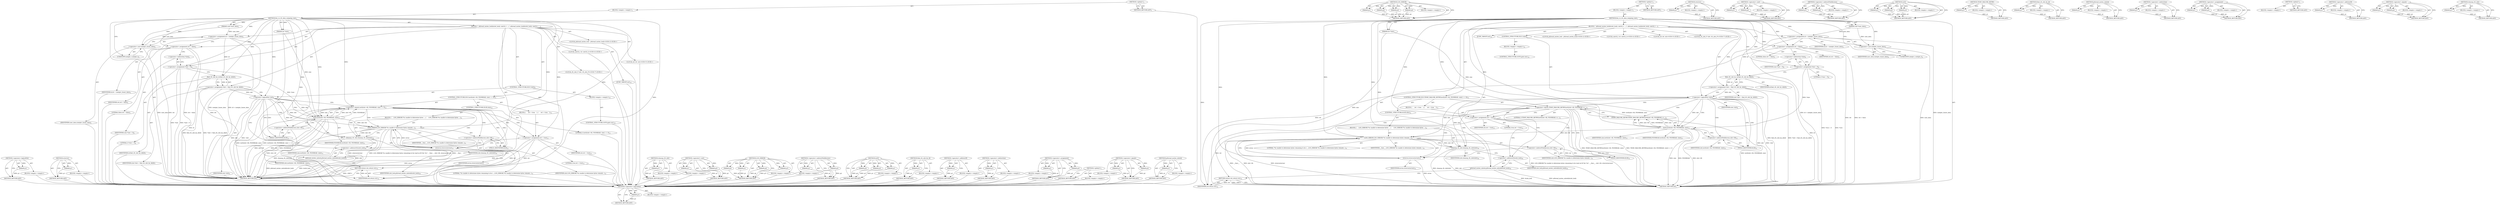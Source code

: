 digraph "cleanup_rfc_slot" {
vulnerable_117 [label=<(METHOD,&lt;operator&gt;.logicalNot)>];
vulnerable_118 [label=<(PARAM,p1)>];
vulnerable_119 [label=<(BLOCK,&lt;empty&gt;,&lt;empty&gt;)>];
vulnerable_120 [label=<(METHOD_RETURN,ANY)>];
vulnerable_144 [label=<(METHOD,strerror)>];
vulnerable_145 [label=<(PARAM,p1)>];
vulnerable_146 [label=<(BLOCK,&lt;empty&gt;,&lt;empty&gt;)>];
vulnerable_147 [label=<(METHOD_RETURN,ANY)>];
vulnerable_6 [label=<(METHOD,&lt;global&gt;)<SUB>1</SUB>>];
vulnerable_7 [label=<(BLOCK,&lt;empty&gt;,&lt;empty&gt;)<SUB>1</SUB>>];
vulnerable_8 [label=<(METHOD,bta_co_rfc_data_outgoing_size)<SUB>1</SUB>>];
vulnerable_9 [label=<(PARAM,void *user_data)<SUB>1</SUB>>];
vulnerable_10 [label=<(PARAM,int *size)<SUB>1</SUB>>];
vulnerable_11 [label=<(BLOCK,{
  pthread_mutex_lock(&amp;slot_lock);

 uint32_t ...,{
  pthread_mutex_lock(&amp;slot_lock);

 uint32_t ...)<SUB>1</SUB>>];
vulnerable_12 [label="<(LOCAL,pthread_mutex_lock : pthread_mutex_lock)<SUB>2</SUB>>"];
vulnerable_13 [label="<(LOCAL,uint32_t id: uint32_t)<SUB>4</SUB>>"];
vulnerable_14 [label=<(&lt;operator&gt;.assignment,id = (uintptr_t)user_data)<SUB>4</SUB>>];
vulnerable_15 [label=<(IDENTIFIER,id,id = (uintptr_t)user_data)<SUB>4</SUB>>];
vulnerable_16 [label=<(&lt;operator&gt;.cast,(uintptr_t)user_data)<SUB>4</SUB>>];
vulnerable_17 [label=<(UNKNOWN,uintptr_t,uintptr_t)<SUB>4</SUB>>];
vulnerable_18 [label=<(IDENTIFIER,user_data,(uintptr_t)user_data)<SUB>4</SUB>>];
vulnerable_19 [label="<(LOCAL,int ret: int)<SUB>5</SUB>>"];
vulnerable_20 [label=<(&lt;operator&gt;.assignment,ret = false)<SUB>5</SUB>>];
vulnerable_21 [label=<(IDENTIFIER,ret,ret = false)<SUB>5</SUB>>];
vulnerable_22 [label=<(LITERAL,false,ret = false)<SUB>5</SUB>>];
vulnerable_23 [label=<(&lt;operator&gt;.assignment,*size = 0)<SUB>6</SUB>>];
vulnerable_24 [label=<(&lt;operator&gt;.indirection,*size)<SUB>6</SUB>>];
vulnerable_25 [label=<(IDENTIFIER,size,*size = 0)<SUB>6</SUB>>];
vulnerable_26 [label=<(LITERAL,0,*size = 0)<SUB>6</SUB>>];
vulnerable_27 [label="<(LOCAL,rfc_slot_t* slot: rfc_slot_t*)<SUB>7</SUB>>"];
vulnerable_28 [label=<(&lt;operator&gt;.assignment,*slot = find_rfc_slot_by_id(id))<SUB>7</SUB>>];
vulnerable_29 [label=<(IDENTIFIER,slot,*slot = find_rfc_slot_by_id(id))<SUB>7</SUB>>];
vulnerable_30 [label=<(find_rfc_slot_by_id,find_rfc_slot_by_id(id))<SUB>7</SUB>>];
vulnerable_31 [label=<(IDENTIFIER,id,find_rfc_slot_by_id(id))<SUB>7</SUB>>];
vulnerable_32 [label=<(CONTROL_STRUCTURE,IF,if (!slot))<SUB>9</SUB>>];
vulnerable_33 [label=<(&lt;operator&gt;.logicalNot,!slot)<SUB>9</SUB>>];
vulnerable_34 [label=<(IDENTIFIER,slot,!slot)<SUB>9</SUB>>];
vulnerable_35 [label=<(BLOCK,&lt;empty&gt;,&lt;empty&gt;)<SUB>10</SUB>>];
vulnerable_36 [label=<(CONTROL_STRUCTURE,GOTO,goto out;)<SUB>10</SUB>>];
vulnerable_37 [label=<(CONTROL_STRUCTURE,IF,if (ioctl(slot-&gt;fd, FIONREAD, size) == 0))<SUB>12</SUB>>];
vulnerable_38 [label=<(&lt;operator&gt;.equals,ioctl(slot-&gt;fd, FIONREAD, size) == 0)<SUB>12</SUB>>];
vulnerable_39 [label=<(ioctl,ioctl(slot-&gt;fd, FIONREAD, size))<SUB>12</SUB>>];
vulnerable_40 [label=<(&lt;operator&gt;.indirectFieldAccess,slot-&gt;fd)<SUB>12</SUB>>];
vulnerable_41 [label=<(IDENTIFIER,slot,ioctl(slot-&gt;fd, FIONREAD, size))<SUB>12</SUB>>];
vulnerable_42 [label=<(FIELD_IDENTIFIER,fd,fd)<SUB>12</SUB>>];
vulnerable_43 [label=<(IDENTIFIER,FIONREAD,ioctl(slot-&gt;fd, FIONREAD, size))<SUB>12</SUB>>];
vulnerable_44 [label=<(IDENTIFIER,size,ioctl(slot-&gt;fd, FIONREAD, size))<SUB>12</SUB>>];
vulnerable_45 [label=<(LITERAL,0,ioctl(slot-&gt;fd, FIONREAD, size) == 0)<SUB>12</SUB>>];
vulnerable_46 [label=<(BLOCK,{
     ret = true;
   },{
     ret = true;
   })<SUB>12</SUB>>];
vulnerable_47 [label=<(&lt;operator&gt;.assignment,ret = true)<SUB>13</SUB>>];
vulnerable_48 [label=<(IDENTIFIER,ret,ret = true)<SUB>13</SUB>>];
vulnerable_49 [label=<(LITERAL,true,ret = true)<SUB>13</SUB>>];
vulnerable_50 [label=<(CONTROL_STRUCTURE,ELSE,else)<SUB>14</SUB>>];
vulnerable_51 [label=<(BLOCK,{
     LOG_ERROR(&quot;%s unable to determine bytes ...,{
     LOG_ERROR(&quot;%s unable to determine bytes ...)<SUB>14</SUB>>];
vulnerable_52 [label=<(LOG_ERROR,LOG_ERROR(&quot;%s unable to determine bytes remaini...)<SUB>15</SUB>>];
vulnerable_53 [label=<(LITERAL,&quot;%s unable to determine bytes remaining to be r...,LOG_ERROR(&quot;%s unable to determine bytes remaini...)<SUB>15</SUB>>];
vulnerable_54 [label=<(IDENTIFIER,__func__,LOG_ERROR(&quot;%s unable to determine bytes remaini...)<SUB>15</SUB>>];
vulnerable_55 [label=<(&lt;operator&gt;.indirectFieldAccess,slot-&gt;fd)<SUB>15</SUB>>];
vulnerable_56 [label=<(IDENTIFIER,slot,LOG_ERROR(&quot;%s unable to determine bytes remaini...)<SUB>15</SUB>>];
vulnerable_57 [label=<(FIELD_IDENTIFIER,fd,fd)<SUB>15</SUB>>];
vulnerable_58 [label=<(strerror,strerror(errno))<SUB>15</SUB>>];
vulnerable_59 [label=<(IDENTIFIER,errno,strerror(errno))<SUB>15</SUB>>];
vulnerable_60 [label=<(cleanup_rfc_slot,cleanup_rfc_slot(slot))<SUB>16</SUB>>];
vulnerable_61 [label=<(IDENTIFIER,slot,cleanup_rfc_slot(slot))<SUB>16</SUB>>];
vulnerable_62 [label=<(JUMP_TARGET,out)<SUB>19</SUB>>];
vulnerable_63 [label=<(pthread_mutex_unlock,pthread_mutex_unlock(&amp;slot_lock))<SUB>20</SUB>>];
vulnerable_64 [label=<(&lt;operator&gt;.addressOf,&amp;slot_lock)<SUB>20</SUB>>];
vulnerable_65 [label=<(IDENTIFIER,slot_lock,pthread_mutex_unlock(&amp;slot_lock))<SUB>20</SUB>>];
vulnerable_66 [label=<(RETURN,return ret;,return ret;)<SUB>21</SUB>>];
vulnerable_67 [label=<(IDENTIFIER,ret,return ret;)<SUB>21</SUB>>];
vulnerable_68 [label=<(METHOD_RETURN,int)<SUB>1</SUB>>];
vulnerable_70 [label=<(METHOD_RETURN,ANY)<SUB>1</SUB>>];
vulnerable_148 [label=<(METHOD,cleanup_rfc_slot)>];
vulnerable_149 [label=<(PARAM,p1)>];
vulnerable_150 [label=<(BLOCK,&lt;empty&gt;,&lt;empty&gt;)>];
vulnerable_151 [label=<(METHOD_RETURN,ANY)>];
vulnerable_104 [label=<(METHOD,&lt;operator&gt;.cast)>];
vulnerable_105 [label=<(PARAM,p1)>];
vulnerable_106 [label=<(PARAM,p2)>];
vulnerable_107 [label=<(BLOCK,&lt;empty&gt;,&lt;empty&gt;)>];
vulnerable_108 [label=<(METHOD_RETURN,ANY)>];
vulnerable_137 [label=<(METHOD,LOG_ERROR)>];
vulnerable_138 [label=<(PARAM,p1)>];
vulnerable_139 [label=<(PARAM,p2)>];
vulnerable_140 [label=<(PARAM,p3)>];
vulnerable_141 [label=<(PARAM,p4)>];
vulnerable_142 [label=<(BLOCK,&lt;empty&gt;,&lt;empty&gt;)>];
vulnerable_143 [label=<(METHOD_RETURN,ANY)>];
vulnerable_132 [label=<(METHOD,&lt;operator&gt;.indirectFieldAccess)>];
vulnerable_133 [label=<(PARAM,p1)>];
vulnerable_134 [label=<(PARAM,p2)>];
vulnerable_135 [label=<(BLOCK,&lt;empty&gt;,&lt;empty&gt;)>];
vulnerable_136 [label=<(METHOD_RETURN,ANY)>];
vulnerable_126 [label=<(METHOD,ioctl)>];
vulnerable_127 [label=<(PARAM,p1)>];
vulnerable_128 [label=<(PARAM,p2)>];
vulnerable_129 [label=<(PARAM,p3)>];
vulnerable_130 [label=<(BLOCK,&lt;empty&gt;,&lt;empty&gt;)>];
vulnerable_131 [label=<(METHOD_RETURN,ANY)>];
vulnerable_113 [label=<(METHOD,find_rfc_slot_by_id)>];
vulnerable_114 [label=<(PARAM,p1)>];
vulnerable_115 [label=<(BLOCK,&lt;empty&gt;,&lt;empty&gt;)>];
vulnerable_116 [label=<(METHOD_RETURN,ANY)>];
vulnerable_156 [label=<(METHOD,&lt;operator&gt;.addressOf)>];
vulnerable_157 [label=<(PARAM,p1)>];
vulnerable_158 [label=<(BLOCK,&lt;empty&gt;,&lt;empty&gt;)>];
vulnerable_159 [label=<(METHOD_RETURN,ANY)>];
vulnerable_109 [label=<(METHOD,&lt;operator&gt;.indirection)>];
vulnerable_110 [label=<(PARAM,p1)>];
vulnerable_111 [label=<(BLOCK,&lt;empty&gt;,&lt;empty&gt;)>];
vulnerable_112 [label=<(METHOD_RETURN,ANY)>];
vulnerable_99 [label=<(METHOD,&lt;operator&gt;.assignment)>];
vulnerable_100 [label=<(PARAM,p1)>];
vulnerable_101 [label=<(PARAM,p2)>];
vulnerable_102 [label=<(BLOCK,&lt;empty&gt;,&lt;empty&gt;)>];
vulnerable_103 [label=<(METHOD_RETURN,ANY)>];
vulnerable_93 [label=<(METHOD,&lt;global&gt;)<SUB>1</SUB>>];
vulnerable_94 [label=<(BLOCK,&lt;empty&gt;,&lt;empty&gt;)>];
vulnerable_95 [label=<(METHOD_RETURN,ANY)>];
vulnerable_121 [label=<(METHOD,&lt;operator&gt;.equals)>];
vulnerable_122 [label=<(PARAM,p1)>];
vulnerable_123 [label=<(PARAM,p2)>];
vulnerable_124 [label=<(BLOCK,&lt;empty&gt;,&lt;empty&gt;)>];
vulnerable_125 [label=<(METHOD_RETURN,ANY)>];
vulnerable_152 [label=<(METHOD,pthread_mutex_unlock)>];
vulnerable_153 [label=<(PARAM,p1)>];
vulnerable_154 [label=<(BLOCK,&lt;empty&gt;,&lt;empty&gt;)>];
vulnerable_155 [label=<(METHOD_RETURN,ANY)>];
fixed_118 [label=<(METHOD,&lt;operator&gt;.logicalNot)>];
fixed_119 [label=<(PARAM,p1)>];
fixed_120 [label=<(BLOCK,&lt;empty&gt;,&lt;empty&gt;)>];
fixed_121 [label=<(METHOD_RETURN,ANY)>];
fixed_142 [label=<(METHOD,LOG_ERROR)>];
fixed_143 [label=<(PARAM,p1)>];
fixed_144 [label=<(PARAM,p2)>];
fixed_145 [label=<(PARAM,p3)>];
fixed_146 [label=<(PARAM,p4)>];
fixed_147 [label=<(BLOCK,&lt;empty&gt;,&lt;empty&gt;)>];
fixed_148 [label=<(METHOD_RETURN,ANY)>];
fixed_6 [label=<(METHOD,&lt;global&gt;)<SUB>1</SUB>>];
fixed_7 [label=<(BLOCK,&lt;empty&gt;,&lt;empty&gt;)<SUB>1</SUB>>];
fixed_8 [label=<(METHOD,bta_co_rfc_data_outgoing_size)<SUB>1</SUB>>];
fixed_9 [label=<(PARAM,void *user_data)<SUB>1</SUB>>];
fixed_10 [label=<(PARAM,int *size)<SUB>1</SUB>>];
fixed_11 [label=<(BLOCK,{
  pthread_mutex_lock(&amp;slot_lock);

 uint32_t ...,{
  pthread_mutex_lock(&amp;slot_lock);

 uint32_t ...)<SUB>1</SUB>>];
fixed_12 [label="<(LOCAL,pthread_mutex_lock : pthread_mutex_lock)<SUB>2</SUB>>"];
fixed_13 [label="<(LOCAL,uint32_t id: uint32_t)<SUB>4</SUB>>"];
fixed_14 [label=<(&lt;operator&gt;.assignment,id = (uintptr_t)user_data)<SUB>4</SUB>>];
fixed_15 [label=<(IDENTIFIER,id,id = (uintptr_t)user_data)<SUB>4</SUB>>];
fixed_16 [label=<(&lt;operator&gt;.cast,(uintptr_t)user_data)<SUB>4</SUB>>];
fixed_17 [label=<(UNKNOWN,uintptr_t,uintptr_t)<SUB>4</SUB>>];
fixed_18 [label=<(IDENTIFIER,user_data,(uintptr_t)user_data)<SUB>4</SUB>>];
fixed_19 [label="<(LOCAL,int ret: int)<SUB>5</SUB>>"];
fixed_20 [label=<(&lt;operator&gt;.assignment,ret = false)<SUB>5</SUB>>];
fixed_21 [label=<(IDENTIFIER,ret,ret = false)<SUB>5</SUB>>];
fixed_22 [label=<(LITERAL,false,ret = false)<SUB>5</SUB>>];
fixed_23 [label=<(&lt;operator&gt;.assignment,*size = 0)<SUB>6</SUB>>];
fixed_24 [label=<(&lt;operator&gt;.indirection,*size)<SUB>6</SUB>>];
fixed_25 [label=<(IDENTIFIER,size,*size = 0)<SUB>6</SUB>>];
fixed_26 [label=<(LITERAL,0,*size = 0)<SUB>6</SUB>>];
fixed_27 [label="<(LOCAL,rfc_slot_t* slot: rfc_slot_t*)<SUB>7</SUB>>"];
fixed_28 [label=<(&lt;operator&gt;.assignment,*slot = find_rfc_slot_by_id(id))<SUB>7</SUB>>];
fixed_29 [label=<(IDENTIFIER,slot,*slot = find_rfc_slot_by_id(id))<SUB>7</SUB>>];
fixed_30 [label=<(find_rfc_slot_by_id,find_rfc_slot_by_id(id))<SUB>7</SUB>>];
fixed_31 [label=<(IDENTIFIER,id,find_rfc_slot_by_id(id))<SUB>7</SUB>>];
fixed_32 [label=<(CONTROL_STRUCTURE,IF,if (!slot))<SUB>9</SUB>>];
fixed_33 [label=<(&lt;operator&gt;.logicalNot,!slot)<SUB>9</SUB>>];
fixed_34 [label=<(IDENTIFIER,slot,!slot)<SUB>9</SUB>>];
fixed_35 [label=<(BLOCK,&lt;empty&gt;,&lt;empty&gt;)<SUB>10</SUB>>];
fixed_36 [label=<(CONTROL_STRUCTURE,GOTO,goto out;)<SUB>10</SUB>>];
fixed_37 [label=<(CONTROL_STRUCTURE,IF,if (TEMP_FAILURE_RETRY(ioctl(slot-&gt;fd, FIONREAD, size)) == 0))<SUB>12</SUB>>];
fixed_38 [label=<(&lt;operator&gt;.equals,TEMP_FAILURE_RETRY(ioctl(slot-&gt;fd, FIONREAD, si...)<SUB>12</SUB>>];
fixed_39 [label=<(TEMP_FAILURE_RETRY,TEMP_FAILURE_RETRY(ioctl(slot-&gt;fd, FIONREAD, si...)<SUB>12</SUB>>];
fixed_40 [label=<(ioctl,ioctl(slot-&gt;fd, FIONREAD, size))<SUB>12</SUB>>];
fixed_41 [label=<(&lt;operator&gt;.indirectFieldAccess,slot-&gt;fd)<SUB>12</SUB>>];
fixed_42 [label=<(IDENTIFIER,slot,ioctl(slot-&gt;fd, FIONREAD, size))<SUB>12</SUB>>];
fixed_43 [label=<(FIELD_IDENTIFIER,fd,fd)<SUB>12</SUB>>];
fixed_44 [label=<(IDENTIFIER,FIONREAD,ioctl(slot-&gt;fd, FIONREAD, size))<SUB>12</SUB>>];
fixed_45 [label=<(IDENTIFIER,size,ioctl(slot-&gt;fd, FIONREAD, size))<SUB>12</SUB>>];
fixed_46 [label=<(LITERAL,0,TEMP_FAILURE_RETRY(ioctl(slot-&gt;fd, FIONREAD, si...)<SUB>12</SUB>>];
fixed_47 [label=<(BLOCK,{
     ret = true;
   },{
     ret = true;
   })<SUB>12</SUB>>];
fixed_48 [label=<(&lt;operator&gt;.assignment,ret = true)<SUB>13</SUB>>];
fixed_49 [label=<(IDENTIFIER,ret,ret = true)<SUB>13</SUB>>];
fixed_50 [label=<(LITERAL,true,ret = true)<SUB>13</SUB>>];
fixed_51 [label=<(CONTROL_STRUCTURE,ELSE,else)<SUB>14</SUB>>];
fixed_52 [label=<(BLOCK,{
     LOG_ERROR(&quot;%s unable to determine bytes ...,{
     LOG_ERROR(&quot;%s unable to determine bytes ...)<SUB>14</SUB>>];
fixed_53 [label=<(LOG_ERROR,LOG_ERROR(&quot;%s unable to determine bytes remaini...)<SUB>15</SUB>>];
fixed_54 [label=<(LITERAL,&quot;%s unable to determine bytes remaining to be r...,LOG_ERROR(&quot;%s unable to determine bytes remaini...)<SUB>15</SUB>>];
fixed_55 [label=<(IDENTIFIER,__func__,LOG_ERROR(&quot;%s unable to determine bytes remaini...)<SUB>15</SUB>>];
fixed_56 [label=<(&lt;operator&gt;.indirectFieldAccess,slot-&gt;fd)<SUB>15</SUB>>];
fixed_57 [label=<(IDENTIFIER,slot,LOG_ERROR(&quot;%s unable to determine bytes remaini...)<SUB>15</SUB>>];
fixed_58 [label=<(FIELD_IDENTIFIER,fd,fd)<SUB>15</SUB>>];
fixed_59 [label=<(strerror,strerror(errno))<SUB>15</SUB>>];
fixed_60 [label=<(IDENTIFIER,errno,strerror(errno))<SUB>15</SUB>>];
fixed_61 [label=<(cleanup_rfc_slot,cleanup_rfc_slot(slot))<SUB>16</SUB>>];
fixed_62 [label=<(IDENTIFIER,slot,cleanup_rfc_slot(slot))<SUB>16</SUB>>];
fixed_63 [label=<(JUMP_TARGET,out)<SUB>19</SUB>>];
fixed_64 [label=<(pthread_mutex_unlock,pthread_mutex_unlock(&amp;slot_lock))<SUB>20</SUB>>];
fixed_65 [label=<(&lt;operator&gt;.addressOf,&amp;slot_lock)<SUB>20</SUB>>];
fixed_66 [label=<(IDENTIFIER,slot_lock,pthread_mutex_unlock(&amp;slot_lock))<SUB>20</SUB>>];
fixed_67 [label=<(RETURN,return ret;,return ret;)<SUB>21</SUB>>];
fixed_68 [label=<(IDENTIFIER,ret,return ret;)<SUB>21</SUB>>];
fixed_69 [label=<(METHOD_RETURN,int)<SUB>1</SUB>>];
fixed_71 [label=<(METHOD_RETURN,ANY)<SUB>1</SUB>>];
fixed_149 [label=<(METHOD,strerror)>];
fixed_150 [label=<(PARAM,p1)>];
fixed_151 [label=<(BLOCK,&lt;empty&gt;,&lt;empty&gt;)>];
fixed_152 [label=<(METHOD_RETURN,ANY)>];
fixed_105 [label=<(METHOD,&lt;operator&gt;.cast)>];
fixed_106 [label=<(PARAM,p1)>];
fixed_107 [label=<(PARAM,p2)>];
fixed_108 [label=<(BLOCK,&lt;empty&gt;,&lt;empty&gt;)>];
fixed_109 [label=<(METHOD_RETURN,ANY)>];
fixed_137 [label=<(METHOD,&lt;operator&gt;.indirectFieldAccess)>];
fixed_138 [label=<(PARAM,p1)>];
fixed_139 [label=<(PARAM,p2)>];
fixed_140 [label=<(BLOCK,&lt;empty&gt;,&lt;empty&gt;)>];
fixed_141 [label=<(METHOD_RETURN,ANY)>];
fixed_131 [label=<(METHOD,ioctl)>];
fixed_132 [label=<(PARAM,p1)>];
fixed_133 [label=<(PARAM,p2)>];
fixed_134 [label=<(PARAM,p3)>];
fixed_135 [label=<(BLOCK,&lt;empty&gt;,&lt;empty&gt;)>];
fixed_136 [label=<(METHOD_RETURN,ANY)>];
fixed_127 [label=<(METHOD,TEMP_FAILURE_RETRY)>];
fixed_128 [label=<(PARAM,p1)>];
fixed_129 [label=<(BLOCK,&lt;empty&gt;,&lt;empty&gt;)>];
fixed_130 [label=<(METHOD_RETURN,ANY)>];
fixed_114 [label=<(METHOD,find_rfc_slot_by_id)>];
fixed_115 [label=<(PARAM,p1)>];
fixed_116 [label=<(BLOCK,&lt;empty&gt;,&lt;empty&gt;)>];
fixed_117 [label=<(METHOD_RETURN,ANY)>];
fixed_157 [label=<(METHOD,pthread_mutex_unlock)>];
fixed_158 [label=<(PARAM,p1)>];
fixed_159 [label=<(BLOCK,&lt;empty&gt;,&lt;empty&gt;)>];
fixed_160 [label=<(METHOD_RETURN,ANY)>];
fixed_110 [label=<(METHOD,&lt;operator&gt;.indirection)>];
fixed_111 [label=<(PARAM,p1)>];
fixed_112 [label=<(BLOCK,&lt;empty&gt;,&lt;empty&gt;)>];
fixed_113 [label=<(METHOD_RETURN,ANY)>];
fixed_100 [label=<(METHOD,&lt;operator&gt;.assignment)>];
fixed_101 [label=<(PARAM,p1)>];
fixed_102 [label=<(PARAM,p2)>];
fixed_103 [label=<(BLOCK,&lt;empty&gt;,&lt;empty&gt;)>];
fixed_104 [label=<(METHOD_RETURN,ANY)>];
fixed_94 [label=<(METHOD,&lt;global&gt;)<SUB>1</SUB>>];
fixed_95 [label=<(BLOCK,&lt;empty&gt;,&lt;empty&gt;)>];
fixed_96 [label=<(METHOD_RETURN,ANY)>];
fixed_161 [label=<(METHOD,&lt;operator&gt;.addressOf)>];
fixed_162 [label=<(PARAM,p1)>];
fixed_163 [label=<(BLOCK,&lt;empty&gt;,&lt;empty&gt;)>];
fixed_164 [label=<(METHOD_RETURN,ANY)>];
fixed_122 [label=<(METHOD,&lt;operator&gt;.equals)>];
fixed_123 [label=<(PARAM,p1)>];
fixed_124 [label=<(PARAM,p2)>];
fixed_125 [label=<(BLOCK,&lt;empty&gt;,&lt;empty&gt;)>];
fixed_126 [label=<(METHOD_RETURN,ANY)>];
fixed_153 [label=<(METHOD,cleanup_rfc_slot)>];
fixed_154 [label=<(PARAM,p1)>];
fixed_155 [label=<(BLOCK,&lt;empty&gt;,&lt;empty&gt;)>];
fixed_156 [label=<(METHOD_RETURN,ANY)>];
vulnerable_117 -> vulnerable_118  [key=0, label="AST: "];
vulnerable_117 -> vulnerable_118  [key=1, label="DDG: "];
vulnerable_117 -> vulnerable_119  [key=0, label="AST: "];
vulnerable_117 -> vulnerable_120  [key=0, label="AST: "];
vulnerable_117 -> vulnerable_120  [key=1, label="CFG: "];
vulnerable_118 -> vulnerable_120  [key=0, label="DDG: p1"];
vulnerable_119 -> fixed_118  [key=0];
vulnerable_120 -> fixed_118  [key=0];
vulnerable_144 -> vulnerable_145  [key=0, label="AST: "];
vulnerable_144 -> vulnerable_145  [key=1, label="DDG: "];
vulnerable_144 -> vulnerable_146  [key=0, label="AST: "];
vulnerable_144 -> vulnerable_147  [key=0, label="AST: "];
vulnerable_144 -> vulnerable_147  [key=1, label="CFG: "];
vulnerable_145 -> vulnerable_147  [key=0, label="DDG: p1"];
vulnerable_146 -> fixed_118  [key=0];
vulnerable_147 -> fixed_118  [key=0];
vulnerable_6 -> vulnerable_7  [key=0, label="AST: "];
vulnerable_6 -> vulnerable_70  [key=0, label="AST: "];
vulnerable_6 -> vulnerable_70  [key=1, label="CFG: "];
vulnerable_7 -> vulnerable_8  [key=0, label="AST: "];
vulnerable_8 -> vulnerable_9  [key=0, label="AST: "];
vulnerable_8 -> vulnerable_9  [key=1, label="DDG: "];
vulnerable_8 -> vulnerable_10  [key=0, label="AST: "];
vulnerable_8 -> vulnerable_10  [key=1, label="DDG: "];
vulnerable_8 -> vulnerable_11  [key=0, label="AST: "];
vulnerable_8 -> vulnerable_68  [key=0, label="AST: "];
vulnerable_8 -> vulnerable_17  [key=0, label="CFG: "];
vulnerable_8 -> vulnerable_14  [key=0, label="DDG: "];
vulnerable_8 -> vulnerable_20  [key=0, label="DDG: "];
vulnerable_8 -> vulnerable_23  [key=0, label="DDG: "];
vulnerable_8 -> vulnerable_63  [key=0, label="DDG: "];
vulnerable_8 -> vulnerable_67  [key=0, label="DDG: "];
vulnerable_8 -> vulnerable_16  [key=0, label="DDG: "];
vulnerable_8 -> vulnerable_30  [key=0, label="DDG: "];
vulnerable_8 -> vulnerable_33  [key=0, label="DDG: "];
vulnerable_8 -> vulnerable_38  [key=0, label="DDG: "];
vulnerable_8 -> vulnerable_47  [key=0, label="DDG: "];
vulnerable_8 -> vulnerable_39  [key=0, label="DDG: "];
vulnerable_8 -> vulnerable_52  [key=0, label="DDG: "];
vulnerable_8 -> vulnerable_60  [key=0, label="DDG: "];
vulnerable_8 -> vulnerable_58  [key=0, label="DDG: "];
vulnerable_9 -> vulnerable_14  [key=0, label="DDG: user_data"];
vulnerable_9 -> vulnerable_16  [key=0, label="DDG: user_data"];
vulnerable_10 -> vulnerable_68  [key=0, label="DDG: size"];
vulnerable_10 -> vulnerable_39  [key=0, label="DDG: size"];
vulnerable_11 -> vulnerable_12  [key=0, label="AST: "];
vulnerable_11 -> vulnerable_13  [key=0, label="AST: "];
vulnerable_11 -> vulnerable_14  [key=0, label="AST: "];
vulnerable_11 -> vulnerable_19  [key=0, label="AST: "];
vulnerable_11 -> vulnerable_20  [key=0, label="AST: "];
vulnerable_11 -> vulnerable_23  [key=0, label="AST: "];
vulnerable_11 -> vulnerable_27  [key=0, label="AST: "];
vulnerable_11 -> vulnerable_28  [key=0, label="AST: "];
vulnerable_11 -> vulnerable_32  [key=0, label="AST: "];
vulnerable_11 -> vulnerable_37  [key=0, label="AST: "];
vulnerable_11 -> vulnerable_62  [key=0, label="AST: "];
vulnerable_11 -> vulnerable_63  [key=0, label="AST: "];
vulnerable_11 -> vulnerable_66  [key=0, label="AST: "];
vulnerable_12 -> fixed_118  [key=0];
vulnerable_13 -> fixed_118  [key=0];
vulnerable_14 -> vulnerable_15  [key=0, label="AST: "];
vulnerable_14 -> vulnerable_16  [key=0, label="AST: "];
vulnerable_14 -> vulnerable_20  [key=0, label="CFG: "];
vulnerable_14 -> vulnerable_68  [key=0, label="DDG: (uintptr_t)user_data"];
vulnerable_14 -> vulnerable_68  [key=1, label="DDG: id = (uintptr_t)user_data"];
vulnerable_14 -> vulnerable_30  [key=0, label="DDG: id"];
vulnerable_15 -> fixed_118  [key=0];
vulnerable_16 -> vulnerable_17  [key=0, label="AST: "];
vulnerable_16 -> vulnerable_18  [key=0, label="AST: "];
vulnerable_16 -> vulnerable_14  [key=0, label="CFG: "];
vulnerable_16 -> vulnerable_68  [key=0, label="DDG: user_data"];
vulnerable_17 -> vulnerable_16  [key=0, label="CFG: "];
vulnerable_18 -> fixed_118  [key=0];
vulnerable_19 -> fixed_118  [key=0];
vulnerable_20 -> vulnerable_21  [key=0, label="AST: "];
vulnerable_20 -> vulnerable_22  [key=0, label="AST: "];
vulnerable_20 -> vulnerable_24  [key=0, label="CFG: "];
vulnerable_20 -> vulnerable_68  [key=0, label="DDG: ret"];
vulnerable_20 -> vulnerable_68  [key=1, label="DDG: ret = false"];
vulnerable_20 -> vulnerable_67  [key=0, label="DDG: ret"];
vulnerable_21 -> fixed_118  [key=0];
vulnerable_22 -> fixed_118  [key=0];
vulnerable_23 -> vulnerable_24  [key=0, label="AST: "];
vulnerable_23 -> vulnerable_26  [key=0, label="AST: "];
vulnerable_23 -> vulnerable_30  [key=0, label="CFG: "];
vulnerable_23 -> vulnerable_68  [key=0, label="DDG: *size"];
vulnerable_23 -> vulnerable_68  [key=1, label="DDG: *size = 0"];
vulnerable_23 -> vulnerable_39  [key=0, label="DDG: *size"];
vulnerable_24 -> vulnerable_25  [key=0, label="AST: "];
vulnerable_24 -> vulnerable_23  [key=0, label="CFG: "];
vulnerable_25 -> fixed_118  [key=0];
vulnerable_26 -> fixed_118  [key=0];
vulnerable_27 -> fixed_118  [key=0];
vulnerable_28 -> vulnerable_29  [key=0, label="AST: "];
vulnerable_28 -> vulnerable_30  [key=0, label="AST: "];
vulnerable_28 -> vulnerable_33  [key=0, label="CFG: "];
vulnerable_28 -> vulnerable_33  [key=1, label="DDG: slot"];
vulnerable_28 -> vulnerable_68  [key=0, label="DDG: find_rfc_slot_by_id(id)"];
vulnerable_28 -> vulnerable_68  [key=1, label="DDG: *slot = find_rfc_slot_by_id(id)"];
vulnerable_29 -> fixed_118  [key=0];
vulnerable_30 -> vulnerable_31  [key=0, label="AST: "];
vulnerable_30 -> vulnerable_28  [key=0, label="CFG: "];
vulnerable_30 -> vulnerable_28  [key=1, label="DDG: id"];
vulnerable_30 -> vulnerable_68  [key=0, label="DDG: id"];
vulnerable_31 -> fixed_118  [key=0];
vulnerable_32 -> vulnerable_33  [key=0, label="AST: "];
vulnerable_32 -> vulnerable_35  [key=0, label="AST: "];
vulnerable_33 -> vulnerable_34  [key=0, label="AST: "];
vulnerable_33 -> vulnerable_64  [key=0, label="CFG: "];
vulnerable_33 -> vulnerable_42  [key=0, label="CFG: "];
vulnerable_33 -> vulnerable_42  [key=1, label="CDG: "];
vulnerable_33 -> vulnerable_68  [key=0, label="DDG: slot"];
vulnerable_33 -> vulnerable_68  [key=1, label="DDG: !slot"];
vulnerable_33 -> vulnerable_39  [key=0, label="DDG: slot"];
vulnerable_33 -> vulnerable_39  [key=1, label="CDG: "];
vulnerable_33 -> vulnerable_52  [key=0, label="DDG: slot"];
vulnerable_33 -> vulnerable_60  [key=0, label="DDG: slot"];
vulnerable_33 -> vulnerable_40  [key=0, label="CDG: "];
vulnerable_33 -> vulnerable_38  [key=0, label="CDG: "];
vulnerable_34 -> fixed_118  [key=0];
vulnerable_35 -> vulnerable_36  [key=0, label="AST: "];
vulnerable_36 -> fixed_118  [key=0];
vulnerable_37 -> vulnerable_38  [key=0, label="AST: "];
vulnerable_37 -> vulnerable_46  [key=0, label="AST: "];
vulnerable_37 -> vulnerable_50  [key=0, label="AST: "];
vulnerable_38 -> vulnerable_39  [key=0, label="AST: "];
vulnerable_38 -> vulnerable_45  [key=0, label="AST: "];
vulnerable_38 -> vulnerable_47  [key=0, label="CFG: "];
vulnerable_38 -> vulnerable_47  [key=1, label="CDG: "];
vulnerable_38 -> vulnerable_57  [key=0, label="CFG: "];
vulnerable_38 -> vulnerable_57  [key=1, label="CDG: "];
vulnerable_38 -> vulnerable_68  [key=0, label="DDG: ioctl(slot-&gt;fd, FIONREAD, size)"];
vulnerable_38 -> vulnerable_68  [key=1, label="DDG: ioctl(slot-&gt;fd, FIONREAD, size) == 0"];
vulnerable_38 -> vulnerable_58  [key=0, label="CDG: "];
vulnerable_38 -> vulnerable_60  [key=0, label="CDG: "];
vulnerable_38 -> vulnerable_52  [key=0, label="CDG: "];
vulnerable_38 -> vulnerable_55  [key=0, label="CDG: "];
vulnerable_39 -> vulnerable_40  [key=0, label="AST: "];
vulnerable_39 -> vulnerable_43  [key=0, label="AST: "];
vulnerable_39 -> vulnerable_44  [key=0, label="AST: "];
vulnerable_39 -> vulnerable_38  [key=0, label="CFG: "];
vulnerable_39 -> vulnerable_38  [key=1, label="DDG: slot-&gt;fd"];
vulnerable_39 -> vulnerable_38  [key=2, label="DDG: FIONREAD"];
vulnerable_39 -> vulnerable_38  [key=3, label="DDG: size"];
vulnerable_39 -> vulnerable_68  [key=0, label="DDG: slot-&gt;fd"];
vulnerable_39 -> vulnerable_68  [key=1, label="DDG: size"];
vulnerable_39 -> vulnerable_68  [key=2, label="DDG: FIONREAD"];
vulnerable_39 -> vulnerable_52  [key=0, label="DDG: slot-&gt;fd"];
vulnerable_40 -> vulnerable_41  [key=0, label="AST: "];
vulnerable_40 -> vulnerable_42  [key=0, label="AST: "];
vulnerable_40 -> vulnerable_39  [key=0, label="CFG: "];
vulnerable_41 -> fixed_118  [key=0];
vulnerable_42 -> vulnerable_40  [key=0, label="CFG: "];
vulnerable_43 -> fixed_118  [key=0];
vulnerable_44 -> fixed_118  [key=0];
vulnerable_45 -> fixed_118  [key=0];
vulnerable_46 -> vulnerable_47  [key=0, label="AST: "];
vulnerable_47 -> vulnerable_48  [key=0, label="AST: "];
vulnerable_47 -> vulnerable_49  [key=0, label="AST: "];
vulnerable_47 -> vulnerable_64  [key=0, label="CFG: "];
vulnerable_47 -> vulnerable_68  [key=0, label="DDG: ret"];
vulnerable_47 -> vulnerable_68  [key=1, label="DDG: ret = true"];
vulnerable_47 -> vulnerable_67  [key=0, label="DDG: ret"];
vulnerable_48 -> fixed_118  [key=0];
vulnerable_49 -> fixed_118  [key=0];
vulnerable_50 -> vulnerable_51  [key=0, label="AST: "];
vulnerable_51 -> vulnerable_52  [key=0, label="AST: "];
vulnerable_51 -> vulnerable_60  [key=0, label="AST: "];
vulnerable_52 -> vulnerable_53  [key=0, label="AST: "];
vulnerable_52 -> vulnerable_54  [key=0, label="AST: "];
vulnerable_52 -> vulnerable_55  [key=0, label="AST: "];
vulnerable_52 -> vulnerable_58  [key=0, label="AST: "];
vulnerable_52 -> vulnerable_60  [key=0, label="CFG: "];
vulnerable_52 -> vulnerable_60  [key=1, label="DDG: slot-&gt;fd"];
vulnerable_52 -> vulnerable_68  [key=0, label="DDG: slot-&gt;fd"];
vulnerable_52 -> vulnerable_68  [key=1, label="DDG: strerror(errno)"];
vulnerable_52 -> vulnerable_68  [key=2, label="DDG: LOG_ERROR(&quot;%s unable to determine bytes remaining to be read on fd %d: %s&quot;, __func__, slot-&gt;fd, strerror(errno))"];
vulnerable_52 -> vulnerable_68  [key=3, label="DDG: __func__"];
vulnerable_53 -> fixed_118  [key=0];
vulnerable_54 -> fixed_118  [key=0];
vulnerable_55 -> vulnerable_56  [key=0, label="AST: "];
vulnerable_55 -> vulnerable_57  [key=0, label="AST: "];
vulnerable_55 -> vulnerable_58  [key=0, label="CFG: "];
vulnerable_56 -> fixed_118  [key=0];
vulnerable_57 -> vulnerable_55  [key=0, label="CFG: "];
vulnerable_58 -> vulnerable_59  [key=0, label="AST: "];
vulnerable_58 -> vulnerable_52  [key=0, label="CFG: "];
vulnerable_58 -> vulnerable_52  [key=1, label="DDG: errno"];
vulnerable_58 -> vulnerable_68  [key=0, label="DDG: errno"];
vulnerable_59 -> fixed_118  [key=0];
vulnerable_60 -> vulnerable_61  [key=0, label="AST: "];
vulnerable_60 -> vulnerable_64  [key=0, label="CFG: "];
vulnerable_60 -> vulnerable_68  [key=0, label="DDG: slot"];
vulnerable_60 -> vulnerable_68  [key=1, label="DDG: cleanup_rfc_slot(slot)"];
vulnerable_61 -> fixed_118  [key=0];
vulnerable_62 -> fixed_118  [key=0];
vulnerable_63 -> vulnerable_64  [key=0, label="AST: "];
vulnerable_63 -> vulnerable_66  [key=0, label="CFG: "];
vulnerable_63 -> vulnerable_68  [key=0, label="DDG: &amp;slot_lock"];
vulnerable_63 -> vulnerable_68  [key=1, label="DDG: pthread_mutex_unlock(&amp;slot_lock)"];
vulnerable_64 -> vulnerable_65  [key=0, label="AST: "];
vulnerable_64 -> vulnerable_63  [key=0, label="CFG: "];
vulnerable_65 -> fixed_118  [key=0];
vulnerable_66 -> vulnerable_67  [key=0, label="AST: "];
vulnerable_66 -> vulnerable_68  [key=0, label="CFG: "];
vulnerable_66 -> vulnerable_68  [key=1, label="DDG: &lt;RET&gt;"];
vulnerable_67 -> vulnerable_66  [key=0, label="DDG: ret"];
vulnerable_68 -> fixed_118  [key=0];
vulnerable_70 -> fixed_118  [key=0];
vulnerable_148 -> vulnerable_149  [key=0, label="AST: "];
vulnerable_148 -> vulnerable_149  [key=1, label="DDG: "];
vulnerable_148 -> vulnerable_150  [key=0, label="AST: "];
vulnerable_148 -> vulnerable_151  [key=0, label="AST: "];
vulnerable_148 -> vulnerable_151  [key=1, label="CFG: "];
vulnerable_149 -> vulnerable_151  [key=0, label="DDG: p1"];
vulnerable_150 -> fixed_118  [key=0];
vulnerable_151 -> fixed_118  [key=0];
vulnerable_104 -> vulnerable_105  [key=0, label="AST: "];
vulnerable_104 -> vulnerable_105  [key=1, label="DDG: "];
vulnerable_104 -> vulnerable_107  [key=0, label="AST: "];
vulnerable_104 -> vulnerable_106  [key=0, label="AST: "];
vulnerable_104 -> vulnerable_106  [key=1, label="DDG: "];
vulnerable_104 -> vulnerable_108  [key=0, label="AST: "];
vulnerable_104 -> vulnerable_108  [key=1, label="CFG: "];
vulnerable_105 -> vulnerable_108  [key=0, label="DDG: p1"];
vulnerable_106 -> vulnerable_108  [key=0, label="DDG: p2"];
vulnerable_107 -> fixed_118  [key=0];
vulnerable_108 -> fixed_118  [key=0];
vulnerable_137 -> vulnerable_138  [key=0, label="AST: "];
vulnerable_137 -> vulnerable_138  [key=1, label="DDG: "];
vulnerable_137 -> vulnerable_142  [key=0, label="AST: "];
vulnerable_137 -> vulnerable_139  [key=0, label="AST: "];
vulnerable_137 -> vulnerable_139  [key=1, label="DDG: "];
vulnerable_137 -> vulnerable_143  [key=0, label="AST: "];
vulnerable_137 -> vulnerable_143  [key=1, label="CFG: "];
vulnerable_137 -> vulnerable_140  [key=0, label="AST: "];
vulnerable_137 -> vulnerable_140  [key=1, label="DDG: "];
vulnerable_137 -> vulnerable_141  [key=0, label="AST: "];
vulnerable_137 -> vulnerable_141  [key=1, label="DDG: "];
vulnerable_138 -> vulnerable_143  [key=0, label="DDG: p1"];
vulnerable_139 -> vulnerable_143  [key=0, label="DDG: p2"];
vulnerable_140 -> vulnerable_143  [key=0, label="DDG: p3"];
vulnerable_141 -> vulnerable_143  [key=0, label="DDG: p4"];
vulnerable_142 -> fixed_118  [key=0];
vulnerable_143 -> fixed_118  [key=0];
vulnerable_132 -> vulnerable_133  [key=0, label="AST: "];
vulnerable_132 -> vulnerable_133  [key=1, label="DDG: "];
vulnerable_132 -> vulnerable_135  [key=0, label="AST: "];
vulnerable_132 -> vulnerable_134  [key=0, label="AST: "];
vulnerable_132 -> vulnerable_134  [key=1, label="DDG: "];
vulnerable_132 -> vulnerable_136  [key=0, label="AST: "];
vulnerable_132 -> vulnerable_136  [key=1, label="CFG: "];
vulnerable_133 -> vulnerable_136  [key=0, label="DDG: p1"];
vulnerable_134 -> vulnerable_136  [key=0, label="DDG: p2"];
vulnerable_135 -> fixed_118  [key=0];
vulnerable_136 -> fixed_118  [key=0];
vulnerable_126 -> vulnerable_127  [key=0, label="AST: "];
vulnerable_126 -> vulnerable_127  [key=1, label="DDG: "];
vulnerable_126 -> vulnerable_130  [key=0, label="AST: "];
vulnerable_126 -> vulnerable_128  [key=0, label="AST: "];
vulnerable_126 -> vulnerable_128  [key=1, label="DDG: "];
vulnerable_126 -> vulnerable_131  [key=0, label="AST: "];
vulnerable_126 -> vulnerable_131  [key=1, label="CFG: "];
vulnerable_126 -> vulnerable_129  [key=0, label="AST: "];
vulnerable_126 -> vulnerable_129  [key=1, label="DDG: "];
vulnerable_127 -> vulnerable_131  [key=0, label="DDG: p1"];
vulnerable_128 -> vulnerable_131  [key=0, label="DDG: p2"];
vulnerable_129 -> vulnerable_131  [key=0, label="DDG: p3"];
vulnerable_130 -> fixed_118  [key=0];
vulnerable_131 -> fixed_118  [key=0];
vulnerable_113 -> vulnerable_114  [key=0, label="AST: "];
vulnerable_113 -> vulnerable_114  [key=1, label="DDG: "];
vulnerable_113 -> vulnerable_115  [key=0, label="AST: "];
vulnerable_113 -> vulnerable_116  [key=0, label="AST: "];
vulnerable_113 -> vulnerable_116  [key=1, label="CFG: "];
vulnerable_114 -> vulnerable_116  [key=0, label="DDG: p1"];
vulnerable_115 -> fixed_118  [key=0];
vulnerable_116 -> fixed_118  [key=0];
vulnerable_156 -> vulnerable_157  [key=0, label="AST: "];
vulnerable_156 -> vulnerable_157  [key=1, label="DDG: "];
vulnerable_156 -> vulnerable_158  [key=0, label="AST: "];
vulnerable_156 -> vulnerable_159  [key=0, label="AST: "];
vulnerable_156 -> vulnerable_159  [key=1, label="CFG: "];
vulnerable_157 -> vulnerable_159  [key=0, label="DDG: p1"];
vulnerable_158 -> fixed_118  [key=0];
vulnerable_159 -> fixed_118  [key=0];
vulnerable_109 -> vulnerable_110  [key=0, label="AST: "];
vulnerable_109 -> vulnerable_110  [key=1, label="DDG: "];
vulnerable_109 -> vulnerable_111  [key=0, label="AST: "];
vulnerable_109 -> vulnerable_112  [key=0, label="AST: "];
vulnerable_109 -> vulnerable_112  [key=1, label="CFG: "];
vulnerable_110 -> vulnerable_112  [key=0, label="DDG: p1"];
vulnerable_111 -> fixed_118  [key=0];
vulnerable_112 -> fixed_118  [key=0];
vulnerable_99 -> vulnerable_100  [key=0, label="AST: "];
vulnerable_99 -> vulnerable_100  [key=1, label="DDG: "];
vulnerable_99 -> vulnerable_102  [key=0, label="AST: "];
vulnerable_99 -> vulnerable_101  [key=0, label="AST: "];
vulnerable_99 -> vulnerable_101  [key=1, label="DDG: "];
vulnerable_99 -> vulnerable_103  [key=0, label="AST: "];
vulnerable_99 -> vulnerable_103  [key=1, label="CFG: "];
vulnerable_100 -> vulnerable_103  [key=0, label="DDG: p1"];
vulnerable_101 -> vulnerable_103  [key=0, label="DDG: p2"];
vulnerable_102 -> fixed_118  [key=0];
vulnerable_103 -> fixed_118  [key=0];
vulnerable_93 -> vulnerable_94  [key=0, label="AST: "];
vulnerable_93 -> vulnerable_95  [key=0, label="AST: "];
vulnerable_93 -> vulnerable_95  [key=1, label="CFG: "];
vulnerable_94 -> fixed_118  [key=0];
vulnerable_95 -> fixed_118  [key=0];
vulnerable_121 -> vulnerable_122  [key=0, label="AST: "];
vulnerable_121 -> vulnerable_122  [key=1, label="DDG: "];
vulnerable_121 -> vulnerable_124  [key=0, label="AST: "];
vulnerable_121 -> vulnerable_123  [key=0, label="AST: "];
vulnerable_121 -> vulnerable_123  [key=1, label="DDG: "];
vulnerable_121 -> vulnerable_125  [key=0, label="AST: "];
vulnerable_121 -> vulnerable_125  [key=1, label="CFG: "];
vulnerable_122 -> vulnerable_125  [key=0, label="DDG: p1"];
vulnerable_123 -> vulnerable_125  [key=0, label="DDG: p2"];
vulnerable_124 -> fixed_118  [key=0];
vulnerable_125 -> fixed_118  [key=0];
vulnerable_152 -> vulnerable_153  [key=0, label="AST: "];
vulnerable_152 -> vulnerable_153  [key=1, label="DDG: "];
vulnerable_152 -> vulnerable_154  [key=0, label="AST: "];
vulnerable_152 -> vulnerable_155  [key=0, label="AST: "];
vulnerable_152 -> vulnerable_155  [key=1, label="CFG: "];
vulnerable_153 -> vulnerable_155  [key=0, label="DDG: p1"];
vulnerable_154 -> fixed_118  [key=0];
vulnerable_155 -> fixed_118  [key=0];
fixed_118 -> fixed_119  [key=0, label="AST: "];
fixed_118 -> fixed_119  [key=1, label="DDG: "];
fixed_118 -> fixed_120  [key=0, label="AST: "];
fixed_118 -> fixed_121  [key=0, label="AST: "];
fixed_118 -> fixed_121  [key=1, label="CFG: "];
fixed_119 -> fixed_121  [key=0, label="DDG: p1"];
fixed_142 -> fixed_143  [key=0, label="AST: "];
fixed_142 -> fixed_143  [key=1, label="DDG: "];
fixed_142 -> fixed_147  [key=0, label="AST: "];
fixed_142 -> fixed_144  [key=0, label="AST: "];
fixed_142 -> fixed_144  [key=1, label="DDG: "];
fixed_142 -> fixed_148  [key=0, label="AST: "];
fixed_142 -> fixed_148  [key=1, label="CFG: "];
fixed_142 -> fixed_145  [key=0, label="AST: "];
fixed_142 -> fixed_145  [key=1, label="DDG: "];
fixed_142 -> fixed_146  [key=0, label="AST: "];
fixed_142 -> fixed_146  [key=1, label="DDG: "];
fixed_143 -> fixed_148  [key=0, label="DDG: p1"];
fixed_144 -> fixed_148  [key=0, label="DDG: p2"];
fixed_145 -> fixed_148  [key=0, label="DDG: p3"];
fixed_146 -> fixed_148  [key=0, label="DDG: p4"];
fixed_6 -> fixed_7  [key=0, label="AST: "];
fixed_6 -> fixed_71  [key=0, label="AST: "];
fixed_6 -> fixed_71  [key=1, label="CFG: "];
fixed_7 -> fixed_8  [key=0, label="AST: "];
fixed_8 -> fixed_9  [key=0, label="AST: "];
fixed_8 -> fixed_9  [key=1, label="DDG: "];
fixed_8 -> fixed_10  [key=0, label="AST: "];
fixed_8 -> fixed_10  [key=1, label="DDG: "];
fixed_8 -> fixed_11  [key=0, label="AST: "];
fixed_8 -> fixed_69  [key=0, label="AST: "];
fixed_8 -> fixed_17  [key=0, label="CFG: "];
fixed_8 -> fixed_14  [key=0, label="DDG: "];
fixed_8 -> fixed_20  [key=0, label="DDG: "];
fixed_8 -> fixed_23  [key=0, label="DDG: "];
fixed_8 -> fixed_64  [key=0, label="DDG: "];
fixed_8 -> fixed_68  [key=0, label="DDG: "];
fixed_8 -> fixed_16  [key=0, label="DDG: "];
fixed_8 -> fixed_30  [key=0, label="DDG: "];
fixed_8 -> fixed_33  [key=0, label="DDG: "];
fixed_8 -> fixed_38  [key=0, label="DDG: "];
fixed_8 -> fixed_48  [key=0, label="DDG: "];
fixed_8 -> fixed_40  [key=0, label="DDG: "];
fixed_8 -> fixed_53  [key=0, label="DDG: "];
fixed_8 -> fixed_61  [key=0, label="DDG: "];
fixed_8 -> fixed_59  [key=0, label="DDG: "];
fixed_9 -> fixed_14  [key=0, label="DDG: user_data"];
fixed_9 -> fixed_16  [key=0, label="DDG: user_data"];
fixed_10 -> fixed_69  [key=0, label="DDG: size"];
fixed_10 -> fixed_40  [key=0, label="DDG: size"];
fixed_11 -> fixed_12  [key=0, label="AST: "];
fixed_11 -> fixed_13  [key=0, label="AST: "];
fixed_11 -> fixed_14  [key=0, label="AST: "];
fixed_11 -> fixed_19  [key=0, label="AST: "];
fixed_11 -> fixed_20  [key=0, label="AST: "];
fixed_11 -> fixed_23  [key=0, label="AST: "];
fixed_11 -> fixed_27  [key=0, label="AST: "];
fixed_11 -> fixed_28  [key=0, label="AST: "];
fixed_11 -> fixed_32  [key=0, label="AST: "];
fixed_11 -> fixed_37  [key=0, label="AST: "];
fixed_11 -> fixed_63  [key=0, label="AST: "];
fixed_11 -> fixed_64  [key=0, label="AST: "];
fixed_11 -> fixed_67  [key=0, label="AST: "];
fixed_14 -> fixed_15  [key=0, label="AST: "];
fixed_14 -> fixed_16  [key=0, label="AST: "];
fixed_14 -> fixed_20  [key=0, label="CFG: "];
fixed_14 -> fixed_69  [key=0, label="DDG: (uintptr_t)user_data"];
fixed_14 -> fixed_69  [key=1, label="DDG: id = (uintptr_t)user_data"];
fixed_14 -> fixed_30  [key=0, label="DDG: id"];
fixed_16 -> fixed_17  [key=0, label="AST: "];
fixed_16 -> fixed_18  [key=0, label="AST: "];
fixed_16 -> fixed_14  [key=0, label="CFG: "];
fixed_16 -> fixed_69  [key=0, label="DDG: user_data"];
fixed_17 -> fixed_16  [key=0, label="CFG: "];
fixed_20 -> fixed_21  [key=0, label="AST: "];
fixed_20 -> fixed_22  [key=0, label="AST: "];
fixed_20 -> fixed_24  [key=0, label="CFG: "];
fixed_20 -> fixed_69  [key=0, label="DDG: ret"];
fixed_20 -> fixed_69  [key=1, label="DDG: ret = false"];
fixed_20 -> fixed_68  [key=0, label="DDG: ret"];
fixed_23 -> fixed_24  [key=0, label="AST: "];
fixed_23 -> fixed_26  [key=0, label="AST: "];
fixed_23 -> fixed_30  [key=0, label="CFG: "];
fixed_23 -> fixed_69  [key=0, label="DDG: *size"];
fixed_23 -> fixed_69  [key=1, label="DDG: *size = 0"];
fixed_23 -> fixed_40  [key=0, label="DDG: *size"];
fixed_24 -> fixed_25  [key=0, label="AST: "];
fixed_24 -> fixed_23  [key=0, label="CFG: "];
fixed_28 -> fixed_29  [key=0, label="AST: "];
fixed_28 -> fixed_30  [key=0, label="AST: "];
fixed_28 -> fixed_33  [key=0, label="CFG: "];
fixed_28 -> fixed_33  [key=1, label="DDG: slot"];
fixed_28 -> fixed_69  [key=0, label="DDG: find_rfc_slot_by_id(id)"];
fixed_28 -> fixed_69  [key=1, label="DDG: *slot = find_rfc_slot_by_id(id)"];
fixed_30 -> fixed_31  [key=0, label="AST: "];
fixed_30 -> fixed_28  [key=0, label="CFG: "];
fixed_30 -> fixed_28  [key=1, label="DDG: id"];
fixed_30 -> fixed_69  [key=0, label="DDG: id"];
fixed_32 -> fixed_33  [key=0, label="AST: "];
fixed_32 -> fixed_35  [key=0, label="AST: "];
fixed_33 -> fixed_34  [key=0, label="AST: "];
fixed_33 -> fixed_65  [key=0, label="CFG: "];
fixed_33 -> fixed_43  [key=0, label="CFG: "];
fixed_33 -> fixed_43  [key=1, label="CDG: "];
fixed_33 -> fixed_69  [key=0, label="DDG: slot"];
fixed_33 -> fixed_69  [key=1, label="DDG: !slot"];
fixed_33 -> fixed_40  [key=0, label="DDG: slot"];
fixed_33 -> fixed_40  [key=1, label="CDG: "];
fixed_33 -> fixed_53  [key=0, label="DDG: slot"];
fixed_33 -> fixed_61  [key=0, label="DDG: slot"];
fixed_33 -> fixed_38  [key=0, label="CDG: "];
fixed_33 -> fixed_41  [key=0, label="CDG: "];
fixed_33 -> fixed_39  [key=0, label="CDG: "];
fixed_35 -> fixed_36  [key=0, label="AST: "];
fixed_37 -> fixed_38  [key=0, label="AST: "];
fixed_37 -> fixed_47  [key=0, label="AST: "];
fixed_37 -> fixed_51  [key=0, label="AST: "];
fixed_38 -> fixed_39  [key=0, label="AST: "];
fixed_38 -> fixed_46  [key=0, label="AST: "];
fixed_38 -> fixed_48  [key=0, label="CFG: "];
fixed_38 -> fixed_48  [key=1, label="CDG: "];
fixed_38 -> fixed_58  [key=0, label="CFG: "];
fixed_38 -> fixed_58  [key=1, label="CDG: "];
fixed_38 -> fixed_69  [key=0, label="DDG: TEMP_FAILURE_RETRY(ioctl(slot-&gt;fd, FIONREAD, size))"];
fixed_38 -> fixed_69  [key=1, label="DDG: TEMP_FAILURE_RETRY(ioctl(slot-&gt;fd, FIONREAD, size)) == 0"];
fixed_38 -> fixed_61  [key=0, label="CDG: "];
fixed_38 -> fixed_59  [key=0, label="CDG: "];
fixed_38 -> fixed_53  [key=0, label="CDG: "];
fixed_38 -> fixed_56  [key=0, label="CDG: "];
fixed_39 -> fixed_40  [key=0, label="AST: "];
fixed_39 -> fixed_38  [key=0, label="CFG: "];
fixed_39 -> fixed_38  [key=1, label="DDG: ioctl(slot-&gt;fd, FIONREAD, size)"];
fixed_39 -> fixed_69  [key=0, label="DDG: ioctl(slot-&gt;fd, FIONREAD, size)"];
fixed_40 -> fixed_41  [key=0, label="AST: "];
fixed_40 -> fixed_44  [key=0, label="AST: "];
fixed_40 -> fixed_45  [key=0, label="AST: "];
fixed_40 -> fixed_39  [key=0, label="CFG: "];
fixed_40 -> fixed_39  [key=1, label="DDG: slot-&gt;fd"];
fixed_40 -> fixed_39  [key=2, label="DDG: FIONREAD"];
fixed_40 -> fixed_39  [key=3, label="DDG: size"];
fixed_40 -> fixed_69  [key=0, label="DDG: slot-&gt;fd"];
fixed_40 -> fixed_69  [key=1, label="DDG: size"];
fixed_40 -> fixed_69  [key=2, label="DDG: FIONREAD"];
fixed_40 -> fixed_53  [key=0, label="DDG: slot-&gt;fd"];
fixed_41 -> fixed_42  [key=0, label="AST: "];
fixed_41 -> fixed_43  [key=0, label="AST: "];
fixed_41 -> fixed_40  [key=0, label="CFG: "];
fixed_43 -> fixed_41  [key=0, label="CFG: "];
fixed_47 -> fixed_48  [key=0, label="AST: "];
fixed_48 -> fixed_49  [key=0, label="AST: "];
fixed_48 -> fixed_50  [key=0, label="AST: "];
fixed_48 -> fixed_65  [key=0, label="CFG: "];
fixed_48 -> fixed_69  [key=0, label="DDG: ret"];
fixed_48 -> fixed_69  [key=1, label="DDG: ret = true"];
fixed_48 -> fixed_68  [key=0, label="DDG: ret"];
fixed_51 -> fixed_52  [key=0, label="AST: "];
fixed_52 -> fixed_53  [key=0, label="AST: "];
fixed_52 -> fixed_61  [key=0, label="AST: "];
fixed_53 -> fixed_54  [key=0, label="AST: "];
fixed_53 -> fixed_55  [key=0, label="AST: "];
fixed_53 -> fixed_56  [key=0, label="AST: "];
fixed_53 -> fixed_59  [key=0, label="AST: "];
fixed_53 -> fixed_61  [key=0, label="CFG: "];
fixed_53 -> fixed_61  [key=1, label="DDG: slot-&gt;fd"];
fixed_53 -> fixed_69  [key=0, label="DDG: slot-&gt;fd"];
fixed_53 -> fixed_69  [key=1, label="DDG: strerror(errno)"];
fixed_53 -> fixed_69  [key=2, label="DDG: LOG_ERROR(&quot;%s unable to determine bytes remaining to be read on fd %d: %s&quot;, __func__, slot-&gt;fd, strerror(errno))"];
fixed_53 -> fixed_69  [key=3, label="DDG: __func__"];
fixed_56 -> fixed_57  [key=0, label="AST: "];
fixed_56 -> fixed_58  [key=0, label="AST: "];
fixed_56 -> fixed_59  [key=0, label="CFG: "];
fixed_58 -> fixed_56  [key=0, label="CFG: "];
fixed_59 -> fixed_60  [key=0, label="AST: "];
fixed_59 -> fixed_53  [key=0, label="CFG: "];
fixed_59 -> fixed_53  [key=1, label="DDG: errno"];
fixed_59 -> fixed_69  [key=0, label="DDG: errno"];
fixed_61 -> fixed_62  [key=0, label="AST: "];
fixed_61 -> fixed_65  [key=0, label="CFG: "];
fixed_61 -> fixed_69  [key=0, label="DDG: slot"];
fixed_61 -> fixed_69  [key=1, label="DDG: cleanup_rfc_slot(slot)"];
fixed_64 -> fixed_65  [key=0, label="AST: "];
fixed_64 -> fixed_67  [key=0, label="CFG: "];
fixed_64 -> fixed_69  [key=0, label="DDG: &amp;slot_lock"];
fixed_64 -> fixed_69  [key=1, label="DDG: pthread_mutex_unlock(&amp;slot_lock)"];
fixed_65 -> fixed_66  [key=0, label="AST: "];
fixed_65 -> fixed_64  [key=0, label="CFG: "];
fixed_67 -> fixed_68  [key=0, label="AST: "];
fixed_67 -> fixed_69  [key=0, label="CFG: "];
fixed_67 -> fixed_69  [key=1, label="DDG: &lt;RET&gt;"];
fixed_68 -> fixed_67  [key=0, label="DDG: ret"];
fixed_149 -> fixed_150  [key=0, label="AST: "];
fixed_149 -> fixed_150  [key=1, label="DDG: "];
fixed_149 -> fixed_151  [key=0, label="AST: "];
fixed_149 -> fixed_152  [key=0, label="AST: "];
fixed_149 -> fixed_152  [key=1, label="CFG: "];
fixed_150 -> fixed_152  [key=0, label="DDG: p1"];
fixed_105 -> fixed_106  [key=0, label="AST: "];
fixed_105 -> fixed_106  [key=1, label="DDG: "];
fixed_105 -> fixed_108  [key=0, label="AST: "];
fixed_105 -> fixed_107  [key=0, label="AST: "];
fixed_105 -> fixed_107  [key=1, label="DDG: "];
fixed_105 -> fixed_109  [key=0, label="AST: "];
fixed_105 -> fixed_109  [key=1, label="CFG: "];
fixed_106 -> fixed_109  [key=0, label="DDG: p1"];
fixed_107 -> fixed_109  [key=0, label="DDG: p2"];
fixed_137 -> fixed_138  [key=0, label="AST: "];
fixed_137 -> fixed_138  [key=1, label="DDG: "];
fixed_137 -> fixed_140  [key=0, label="AST: "];
fixed_137 -> fixed_139  [key=0, label="AST: "];
fixed_137 -> fixed_139  [key=1, label="DDG: "];
fixed_137 -> fixed_141  [key=0, label="AST: "];
fixed_137 -> fixed_141  [key=1, label="CFG: "];
fixed_138 -> fixed_141  [key=0, label="DDG: p1"];
fixed_139 -> fixed_141  [key=0, label="DDG: p2"];
fixed_131 -> fixed_132  [key=0, label="AST: "];
fixed_131 -> fixed_132  [key=1, label="DDG: "];
fixed_131 -> fixed_135  [key=0, label="AST: "];
fixed_131 -> fixed_133  [key=0, label="AST: "];
fixed_131 -> fixed_133  [key=1, label="DDG: "];
fixed_131 -> fixed_136  [key=0, label="AST: "];
fixed_131 -> fixed_136  [key=1, label="CFG: "];
fixed_131 -> fixed_134  [key=0, label="AST: "];
fixed_131 -> fixed_134  [key=1, label="DDG: "];
fixed_132 -> fixed_136  [key=0, label="DDG: p1"];
fixed_133 -> fixed_136  [key=0, label="DDG: p2"];
fixed_134 -> fixed_136  [key=0, label="DDG: p3"];
fixed_127 -> fixed_128  [key=0, label="AST: "];
fixed_127 -> fixed_128  [key=1, label="DDG: "];
fixed_127 -> fixed_129  [key=0, label="AST: "];
fixed_127 -> fixed_130  [key=0, label="AST: "];
fixed_127 -> fixed_130  [key=1, label="CFG: "];
fixed_128 -> fixed_130  [key=0, label="DDG: p1"];
fixed_114 -> fixed_115  [key=0, label="AST: "];
fixed_114 -> fixed_115  [key=1, label="DDG: "];
fixed_114 -> fixed_116  [key=0, label="AST: "];
fixed_114 -> fixed_117  [key=0, label="AST: "];
fixed_114 -> fixed_117  [key=1, label="CFG: "];
fixed_115 -> fixed_117  [key=0, label="DDG: p1"];
fixed_157 -> fixed_158  [key=0, label="AST: "];
fixed_157 -> fixed_158  [key=1, label="DDG: "];
fixed_157 -> fixed_159  [key=0, label="AST: "];
fixed_157 -> fixed_160  [key=0, label="AST: "];
fixed_157 -> fixed_160  [key=1, label="CFG: "];
fixed_158 -> fixed_160  [key=0, label="DDG: p1"];
fixed_110 -> fixed_111  [key=0, label="AST: "];
fixed_110 -> fixed_111  [key=1, label="DDG: "];
fixed_110 -> fixed_112  [key=0, label="AST: "];
fixed_110 -> fixed_113  [key=0, label="AST: "];
fixed_110 -> fixed_113  [key=1, label="CFG: "];
fixed_111 -> fixed_113  [key=0, label="DDG: p1"];
fixed_100 -> fixed_101  [key=0, label="AST: "];
fixed_100 -> fixed_101  [key=1, label="DDG: "];
fixed_100 -> fixed_103  [key=0, label="AST: "];
fixed_100 -> fixed_102  [key=0, label="AST: "];
fixed_100 -> fixed_102  [key=1, label="DDG: "];
fixed_100 -> fixed_104  [key=0, label="AST: "];
fixed_100 -> fixed_104  [key=1, label="CFG: "];
fixed_101 -> fixed_104  [key=0, label="DDG: p1"];
fixed_102 -> fixed_104  [key=0, label="DDG: p2"];
fixed_94 -> fixed_95  [key=0, label="AST: "];
fixed_94 -> fixed_96  [key=0, label="AST: "];
fixed_94 -> fixed_96  [key=1, label="CFG: "];
fixed_161 -> fixed_162  [key=0, label="AST: "];
fixed_161 -> fixed_162  [key=1, label="DDG: "];
fixed_161 -> fixed_163  [key=0, label="AST: "];
fixed_161 -> fixed_164  [key=0, label="AST: "];
fixed_161 -> fixed_164  [key=1, label="CFG: "];
fixed_162 -> fixed_164  [key=0, label="DDG: p1"];
fixed_122 -> fixed_123  [key=0, label="AST: "];
fixed_122 -> fixed_123  [key=1, label="DDG: "];
fixed_122 -> fixed_125  [key=0, label="AST: "];
fixed_122 -> fixed_124  [key=0, label="AST: "];
fixed_122 -> fixed_124  [key=1, label="DDG: "];
fixed_122 -> fixed_126  [key=0, label="AST: "];
fixed_122 -> fixed_126  [key=1, label="CFG: "];
fixed_123 -> fixed_126  [key=0, label="DDG: p1"];
fixed_124 -> fixed_126  [key=0, label="DDG: p2"];
fixed_153 -> fixed_154  [key=0, label="AST: "];
fixed_153 -> fixed_154  [key=1, label="DDG: "];
fixed_153 -> fixed_155  [key=0, label="AST: "];
fixed_153 -> fixed_156  [key=0, label="AST: "];
fixed_153 -> fixed_156  [key=1, label="CFG: "];
fixed_154 -> fixed_156  [key=0, label="DDG: p1"];
}

